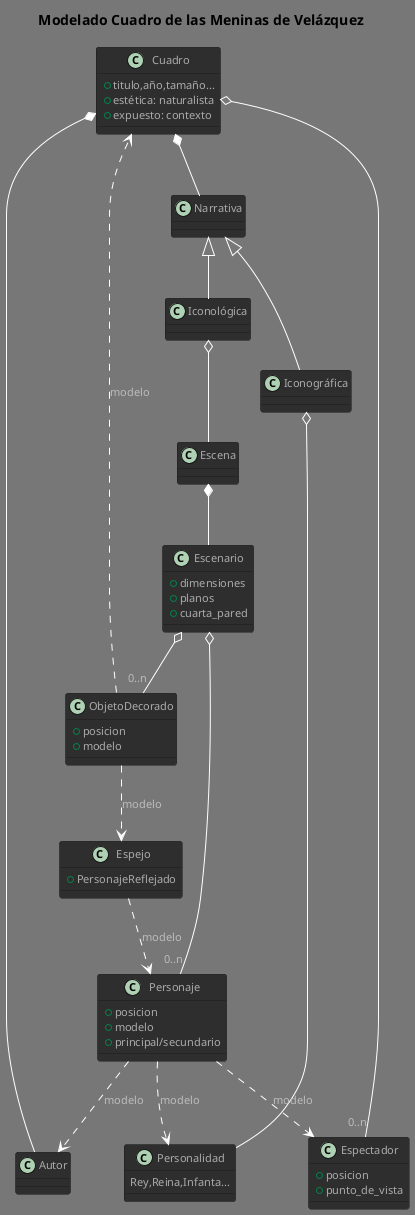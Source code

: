 @startuml MeninasDomain
!theme reddress-darkred
title Modelado Cuadro de las Meninas de Velázquez

class Cuadro {
    + titulo,año,tamaño...
    + estética: naturalista
    + expuesto: contexto
}
Cuadro *-- Autor
Cuadro o--"0..n" Espectador
Cuadro *-- Narrativa

class Narrativa {

}
Narrativa <|-- Iconográfica
Narrativa <|-- Iconológica

class Iconográfica {
}
Iconográfica o-- Personalidad

class Personalidad {
    Rey,Reina,Infanta...
}

class Iconológica{
}
Iconológica o-- Escena

class Escenario {
    + dimensiones
    + planos
    + cuarta_pared
}
Escena *-- Escenario
Escenario o--"0..n" Personaje
Escenario o--"0..n" ObjetoDecorado

class ObjetoDecorado {
   + posicion
   + modelo
}
ObjetoDecorado ..> Cuadro :modelo
ObjetoDecorado ..> Espejo :modelo

class Espejo {
    + PersonajeReflejado
}
Espejo ..> Personaje :modelo

class Personaje {
    + posicion
    + modelo
    + principal/secundario
}
Personaje ..> Autor :modelo
Personaje ..> Espectador :modelo
Personaje ..> Personalidad :modelo
class Espectador {
    + posicion
    + punto_de_vista
}
'Espectador <|-- Autor



@end